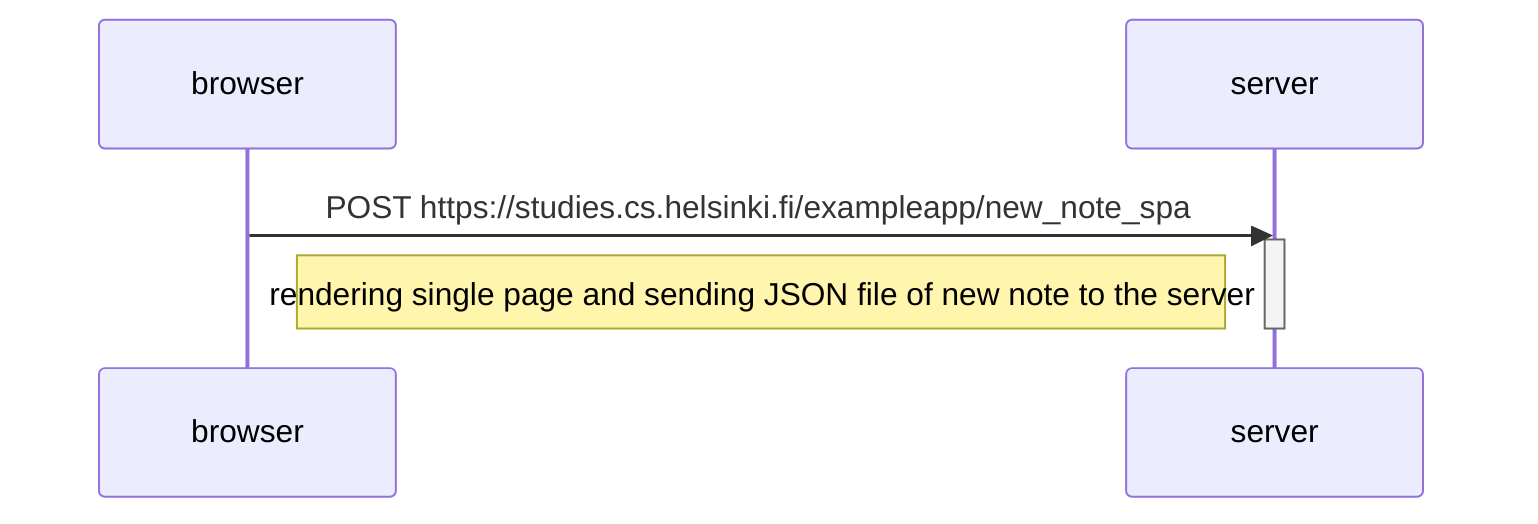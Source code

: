 sequenceDiagram
    participant browser
    participant server

    browser->>server: POST https://studies.cs.helsinki.fi/exampleapp/new_note_spa
    activate server
    Note right of browser: rendering single page and sending JSON file of new note to the server
    deactivate server